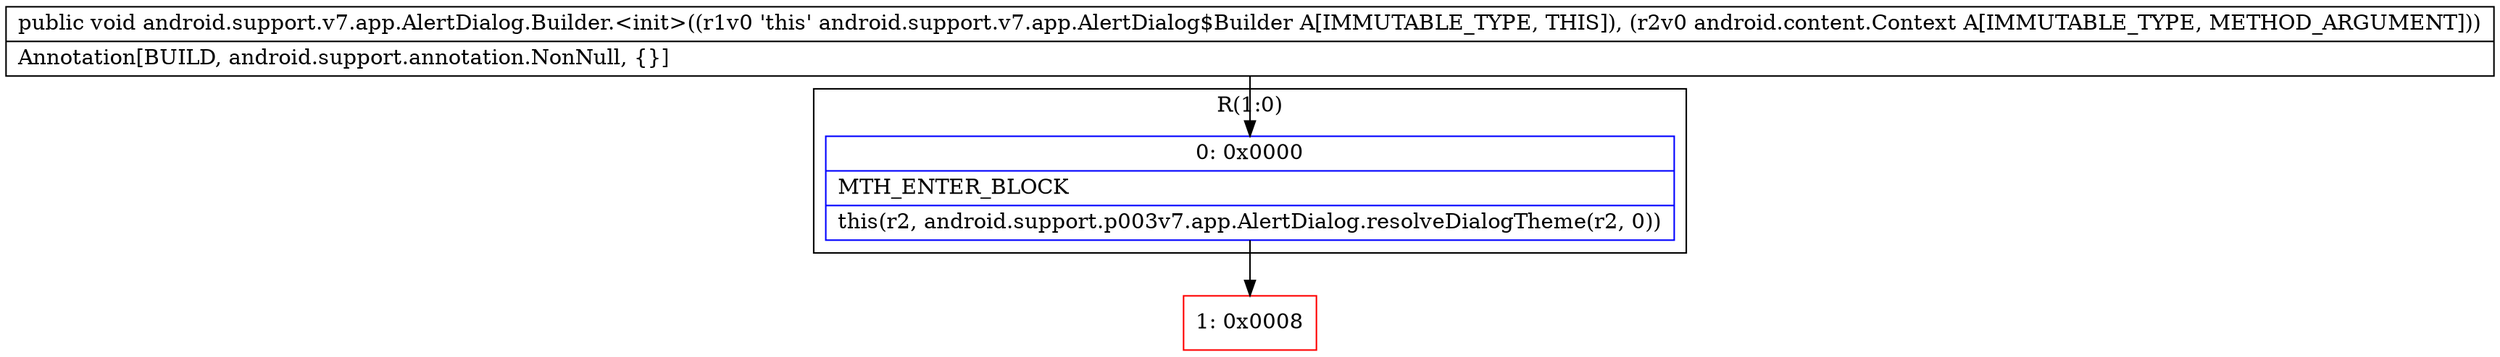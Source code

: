 digraph "CFG forandroid.support.v7.app.AlertDialog.Builder.\<init\>(Landroid\/content\/Context;)V" {
subgraph cluster_Region_1949051240 {
label = "R(1:0)";
node [shape=record,color=blue];
Node_0 [shape=record,label="{0\:\ 0x0000|MTH_ENTER_BLOCK\l|this(r2, android.support.p003v7.app.AlertDialog.resolveDialogTheme(r2, 0))\l}"];
}
Node_1 [shape=record,color=red,label="{1\:\ 0x0008}"];
MethodNode[shape=record,label="{public void android.support.v7.app.AlertDialog.Builder.\<init\>((r1v0 'this' android.support.v7.app.AlertDialog$Builder A[IMMUTABLE_TYPE, THIS]), (r2v0 android.content.Context A[IMMUTABLE_TYPE, METHOD_ARGUMENT]))  | Annotation[BUILD, android.support.annotation.NonNull, \{\}]\l}"];
MethodNode -> Node_0;
Node_0 -> Node_1;
}

